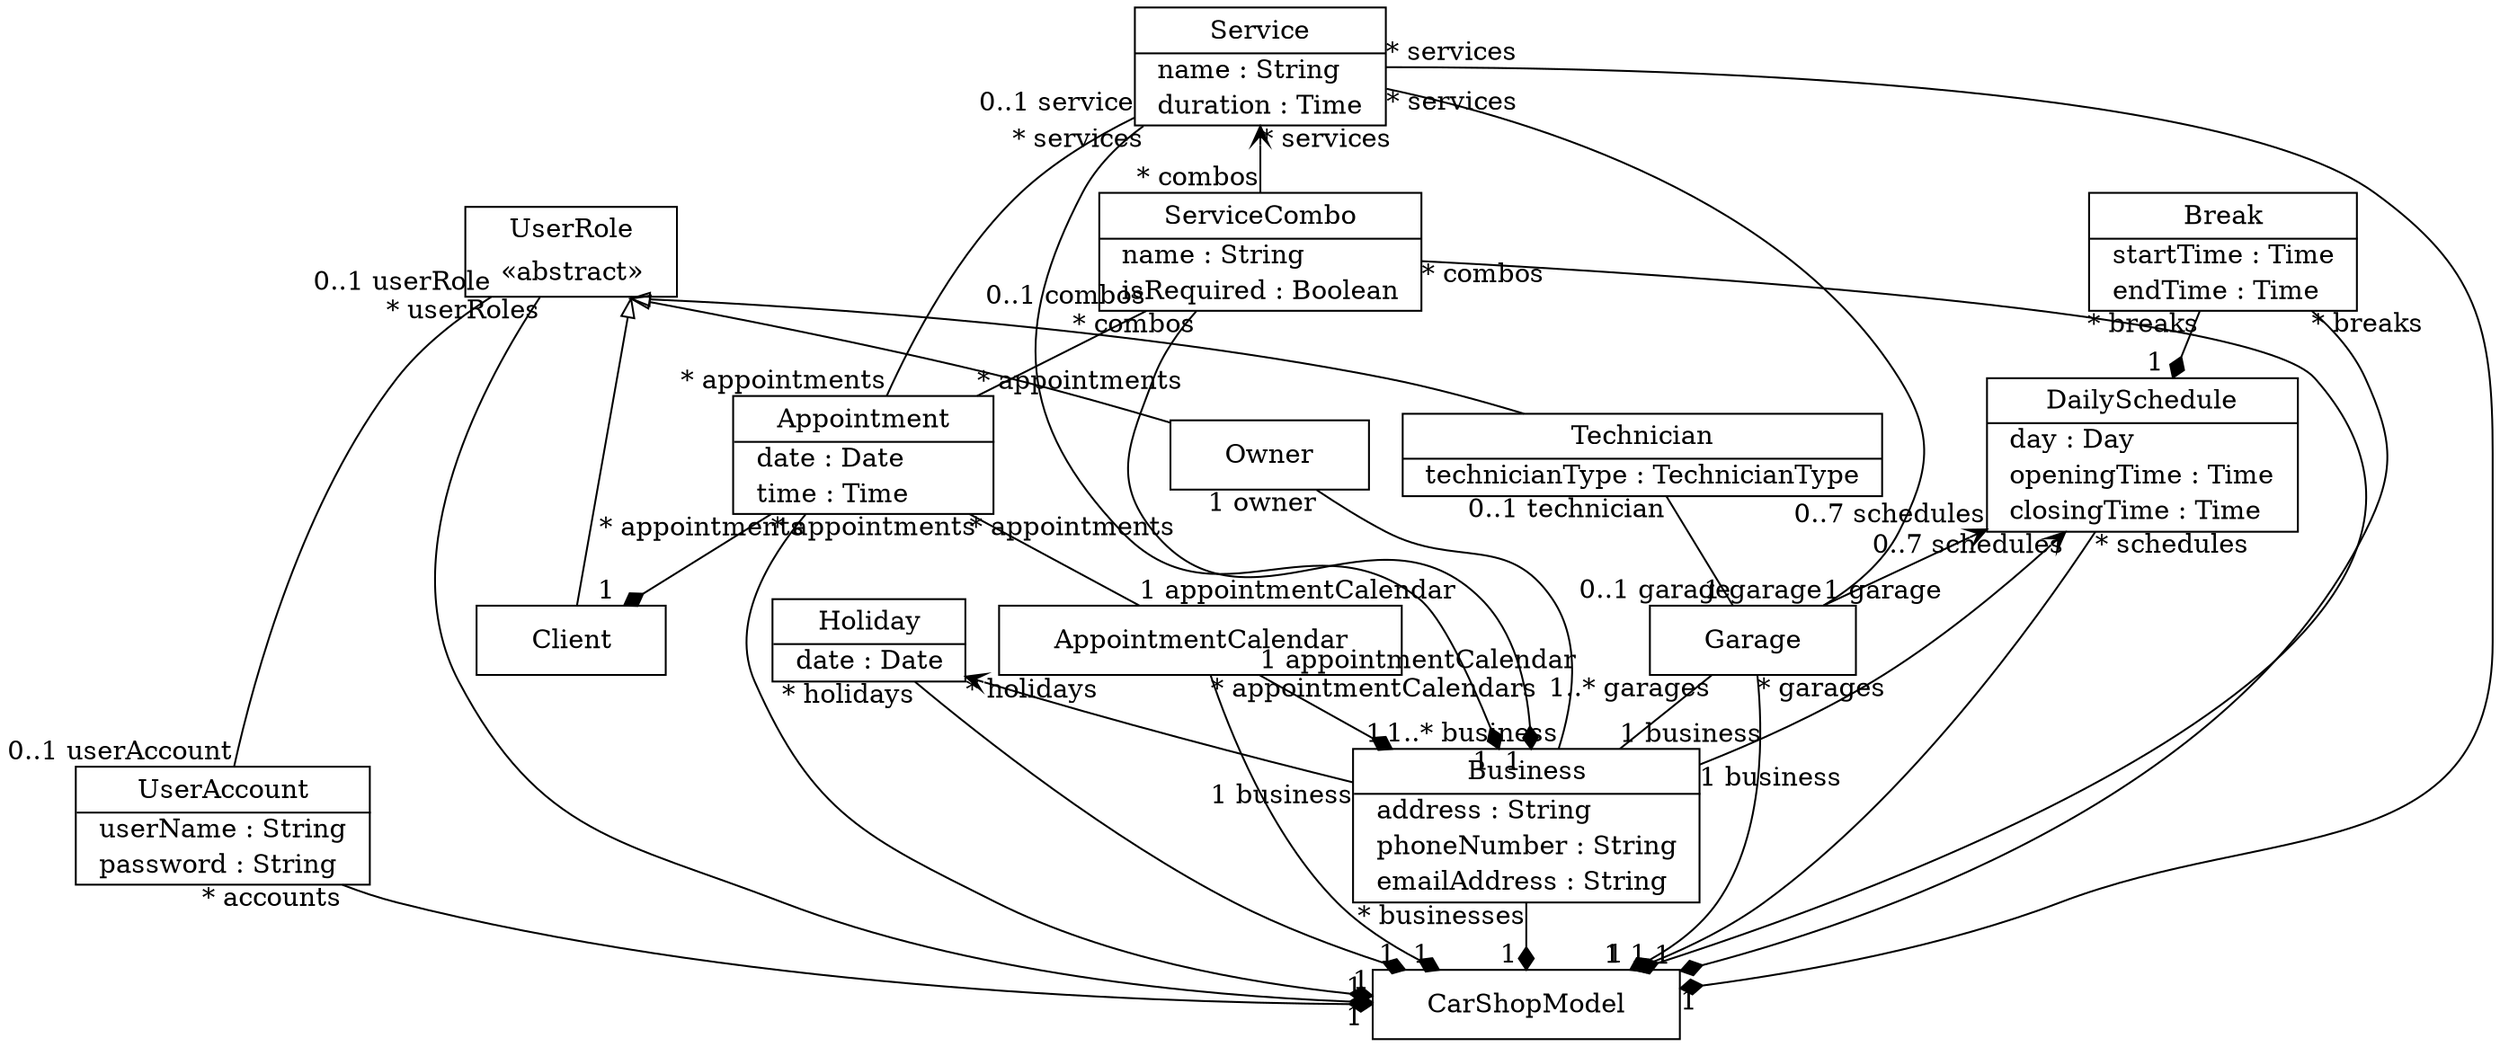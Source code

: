 // Code generated by Umple 1.30.1.5099.60569f335

digraph "CarShopModel" {
  size="80,10"
  rankdir="BT"
  node [shape=record margin=0; href="javascript:Action.selectClass(&quot;\N&quot;);"];

  // Class: CarShopModel
  "CarShopModel" [shape=plaintext margin=0 label=<<table border="1" cellspacing="0" cellborder="0" cellpadding="10"><tr><td>    CarShopModel    </td></tr></table>>,
   tooltip="class CarShopModel
"];

  // Class: UserAccount
  "UserAccount" [shape=plaintext margin=0 label=<<table border="1" cellspacing="0" cellborder="0" cellpadding="2"><tr><td cellpadding="4">    UserAccount    </td></tr><hr/><tr><td align="left" href="" title="String userName&#13;">  userName : String  </td></tr><tr><td align="left" href="" title="String password&#13;">  password : String  </td></tr></table>>,
   tooltip="class UserAccount
"];

  // Class: UserRole
  "UserRole" [shape=plaintext margin=0 label=<<table border="1" cellspacing="0" cellborder="0" cellpadding="2"><tr><td cellpadding="4">    UserRole    </td></tr><tr><td cellpadding="4">&laquo;abstract&raquo;</td></tr></table>>,
   tooltip="class UserRole
"];

  // Class: Owner
  "Owner" [shape=plaintext margin=0 label=<<table border="1" cellspacing="0" cellborder="0" cellpadding="10"><tr><td>    Owner    </td></tr></table>>,
   tooltip="class Owner
"];
  "Owner" -> "UserRole" [arrowhead="empty"; samehead="gen"];


  // Class: Technician
  "Technician" [shape=plaintext margin=0 label=<<table border="1" cellspacing="0" cellborder="0" cellpadding="2"><tr><td cellpadding="4">    Technician    </td></tr><hr/><tr><td align="left" href="" title="TechnicianType technicianType&#13;">  technicianType : TechnicianType  </td></tr></table>>,
   tooltip="class Technician
"];
  "Technician" -> "UserRole" [arrowhead="empty"; samehead="gen"];


  // Class: Client
  "Client" [shape=plaintext margin=0 label=<<table border="1" cellspacing="0" cellborder="0" cellpadding="10"><tr><td>    Client    </td></tr></table>>,
   tooltip="class Client
"];
  "Client" -> "UserRole" [arrowhead="empty"; samehead="gen"];


  // Class: Business
  "Business" [shape=plaintext margin=0 label=<<table border="1" cellspacing="0" cellborder="0" cellpadding="2"><tr><td cellpadding="4">    Business    </td></tr><hr/><tr><td align="left" href="" title="String address&#13;">  address : String  </td></tr><tr><td align="left" href="" title="String phoneNumber&#13;">  phoneNumber : String  </td></tr><tr><td align="left" href="" title="String emailAddress&#13;">  emailAddress : String  </td></tr></table>>,
   tooltip="class Business
"];

  // Class: Holiday
  "Holiday" [shape=plaintext margin=0 label=<<table border="1" cellspacing="0" cellborder="0" cellpadding="2"><tr><td cellpadding="4">    Holiday    </td></tr><hr/><tr><td align="left" href="" title="Date date&#13;">  date : Date  </td></tr></table>>,
   tooltip="class Holiday
"];

  // Class: DailySchedule
  "DailySchedule" [shape=plaintext margin=0 label=<<table border="1" cellspacing="0" cellborder="0" cellpadding="2"><tr><td cellpadding="4">    DailySchedule    </td></tr><hr/><tr><td align="left" href="" title="Day day&#13;">  day : Day  </td></tr><tr><td align="left" href="" title="Time openingTime&#13;">  openingTime : Time  </td></tr><tr><td align="left" href="" title="Time closingTime&#13;">  closingTime : Time  </td></tr></table>>,
   tooltip="class DailySchedule
"];

  // Class: Break
  "Break" [shape=plaintext margin=0 label=<<table border="1" cellspacing="0" cellborder="0" cellpadding="2"><tr><td cellpadding="4">    Break    </td></tr><hr/><tr><td align="left" href="" title="Time startTime&#13;">  startTime : Time  </td></tr><tr><td align="left" href="" title="Time endTime&#13;">  endTime : Time  </td></tr></table>>,
   tooltip="class Break
"];

  // Class: Service
  "Service" [shape=plaintext margin=0 label=<<table border="1" cellspacing="0" cellborder="0" cellpadding="2"><tr><td cellpadding="4">    Service    </td></tr><hr/><tr><td align="left" href="" title="String name&#13;">  name : String  </td></tr><tr><td align="left" href="" title="Time duration&#13;">  duration : Time  </td></tr></table>>,
   tooltip="class Service
"];

  // Class: ServiceCombo
  "ServiceCombo" [shape=plaintext margin=0 label=<<table border="1" cellspacing="0" cellborder="0" cellpadding="2"><tr><td cellpadding="4">    ServiceCombo    </td></tr><hr/><tr><td align="left" href="" title="String name&#13;">  name : String  </td></tr><tr><td align="left" href="" title="Boolean isRequired&#13;">  isRequired : Boolean  </td></tr></table>>,
   tooltip="class ServiceCombo
"];

  // Class: Garage
  "Garage" [shape=plaintext margin=0 label=<<table border="1" cellspacing="0" cellborder="0" cellpadding="10"><tr><td>    Garage    </td></tr></table>>,
   tooltip="class Garage
"];

  // Class: Appointment
  "Appointment" [shape=plaintext margin=0 label=<<table border="1" cellspacing="0" cellborder="0" cellpadding="2"><tr><td cellpadding="4">    Appointment    </td></tr><hr/><tr><td align="left" href="" title="Date date&#13;">  date : Date  </td></tr><tr><td align="left" href="" title="Time time&#13;">  time : Time  </td></tr></table>>,
   tooltip="class Appointment
"];

  // Class: AppointmentCalendar
  "AppointmentCalendar" [shape=plaintext margin=0 label=<<table border="1" cellspacing="0" cellborder="0" cellpadding="10"><tr><td>    AppointmentCalendar    </td></tr></table>>,
   tooltip="class AppointmentCalendar
"];

  // All associations
  "CarShopModel" -> "UserAccount" [dir="back", arrowtail="diamond", taillabel="1 ", headlabel="* accounts", tooltip="CarShopModel 1  <@>- * accounts UserAccount"];
  "CarShopModel" -> "UserRole" [dir="back", arrowtail="diamond", taillabel="1 ", headlabel="* userRoles", tooltip="CarShopModel 1  <@>- * userRoles UserRole"];
  "CarShopModel" -> "Business" [dir="back", arrowtail="diamond", taillabel="1 ", headlabel="* businesses", tooltip="CarShopModel 1  <@>- * businesses Business"];
  "CarShopModel" -> "Holiday" [dir="back", arrowtail="diamond", taillabel="1 ", headlabel="* holidays", tooltip="CarShopModel 1  <@>- * holidays Holiday"];
  "CarShopModel" -> "Garage" [dir="back", arrowtail="diamond", taillabel="1 ", headlabel="* garages", tooltip="CarShopModel 1  <@>- * garages Garage"];
  "CarShopModel" -> "Service" [dir="back", arrowtail="diamond", taillabel="1 ", headlabel="* services", tooltip="CarShopModel 1  <@>- * services Service"];
  "CarShopModel" -> "ServiceCombo" [dir="back", arrowtail="diamond", taillabel="1 ", headlabel="* combos", tooltip="CarShopModel 1  <@>- * combos ServiceCombo"];
  "CarShopModel" -> "Appointment" [dir="back", arrowtail="diamond", taillabel="1 ", headlabel="* appointments", tooltip="CarShopModel 1  <@>- * appointments Appointment"];
  "CarShopModel" -> "DailySchedule" [dir="back", arrowtail="diamond", taillabel="1 ", headlabel="* schedules", tooltip="CarShopModel 1  <@>- * schedules DailySchedule"];
  "CarShopModel" -> "Break" [dir="back", arrowtail="diamond", taillabel="1 ", headlabel="* breaks", tooltip="CarShopModel 1  <@>- * breaks Break"];
  "CarShopModel" -> "AppointmentCalendar" [dir="back", arrowtail="diamond", taillabel="1 ", headlabel="* appointmentCalendars", tooltip="CarShopModel 1  <@>- * appointmentCalendars AppointmentCalendar"];
  "UserAccount" -> "UserRole" [dir="none", taillabel="0..1 userAccount", headlabel="0..1 userRole", tooltip="UserAccount 0..1 userAccount -- 0..1 userRole UserRole"];
  "Client" -> "Appointment" [dir="back", arrowtail="diamond", taillabel="1 ", headlabel="* appointments", tooltip="Client 1  <@>- * appointments Appointment"];
  "Business" -> "Owner" [dir="none", taillabel="1..* business", headlabel="1 owner", tooltip="Business 1..* business -- 1 owner Owner"];
  "Business" -> "Holiday" [dir="forward", arrowhead="open", taillabel="1 business", headlabel="* holidays", tooltip="Business 1 business -> * holidays Holiday"];
  "Business" -> "DailySchedule" [dir="forward", arrowhead="open", taillabel="1 business", headlabel="0..7 schedules", tooltip="Business 1 business -> 0..7 schedules DailySchedule"];
  "Business" -> "Garage" [dir="none", taillabel="1 business", headlabel="1..* garages", tooltip="Business 1 business -- 1..* garages Garage"];
  "Business" -> "Service" [dir="back", arrowtail="diamond", taillabel="1 ", headlabel="* services", tooltip="Business 1  <@>- * services Service"];
  "Business" -> "ServiceCombo" [dir="back", arrowtail="diamond", taillabel="1 ", headlabel="* combos", tooltip="Business 1  <@>- * combos ServiceCombo"];
  "Business" -> "AppointmentCalendar" [dir="back", arrowtail="diamond", taillabel="1 ", headlabel="1 appointmentCalendar", tooltip="Business 1  <@>- 1 appointmentCalendar AppointmentCalendar"];
  "DailySchedule" -> "Break" [dir="back", arrowtail="diamond", taillabel="1 ", headlabel="* breaks", tooltip="DailySchedule 1  <@>- * breaks Break"];
  "ServiceCombo" -> "Service" [dir="forward", arrowhead="open", taillabel="* combos", headlabel="* services", tooltip="ServiceCombo * combos -> * services Service"];
  "Garage" -> "Technician" [dir="none", taillabel="0..1 garage", headlabel="0..1 technician", tooltip="Garage 0..1 garage -- 0..1 technician Technician"];
  "Garage" -> "Service" [dir="none", taillabel="1 garage", headlabel="* services", tooltip="Garage 1 garage -- * services Service"];
  "Garage" -> "DailySchedule" [dir="forward", arrowhead="open", taillabel="1 garage", headlabel="0..7 schedules", tooltip="Garage 1 garage -> 0..7 schedules DailySchedule"];
  "Appointment" -> "Service" [dir="none", taillabel="* appointments", headlabel="0..1 service", tooltip="Appointment * appointments -- 0..1 service Service"];
  "Appointment" -> "ServiceCombo" [dir="none", taillabel="* appointments", headlabel="0..1 combos", tooltip="Appointment * appointments -- 0..1 combos ServiceCombo"];
  "AppointmentCalendar" -> "Appointment" [dir="none", taillabel="1 appointmentCalendar", headlabel="* appointments", tooltip="AppointmentCalendar 1 appointmentCalendar -- * appointments Appointment"];
}

